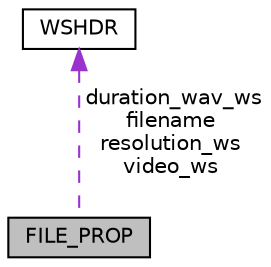 digraph "FILE_PROP"
{
 // LATEX_PDF_SIZE
  edge [fontname="Helvetica",fontsize="10",labelfontname="Helvetica",labelfontsize="10"];
  node [fontname="Helvetica",fontsize="10",shape=record];
  Node1 [label="FILE_PROP",height=0.2,width=0.4,color="black", fillcolor="grey75", style="filled", fontcolor="black",tooltip="Extended file properties."];
  Node2 -> Node1 [dir="back",color="darkorchid3",fontsize="10",style="dashed",label=" duration_wav_ws\nfilename\nresolution_ws\nvideo_ws" ,fontname="Helvetica"];
  Node2 [label="WSHDR",height=0.2,width=0.4,color="black", fillcolor="white", style="filled",URL="$group___w_s_h_d_r.html#struct_w_s_h_d_r",tooltip="Wide-string header."];
}
